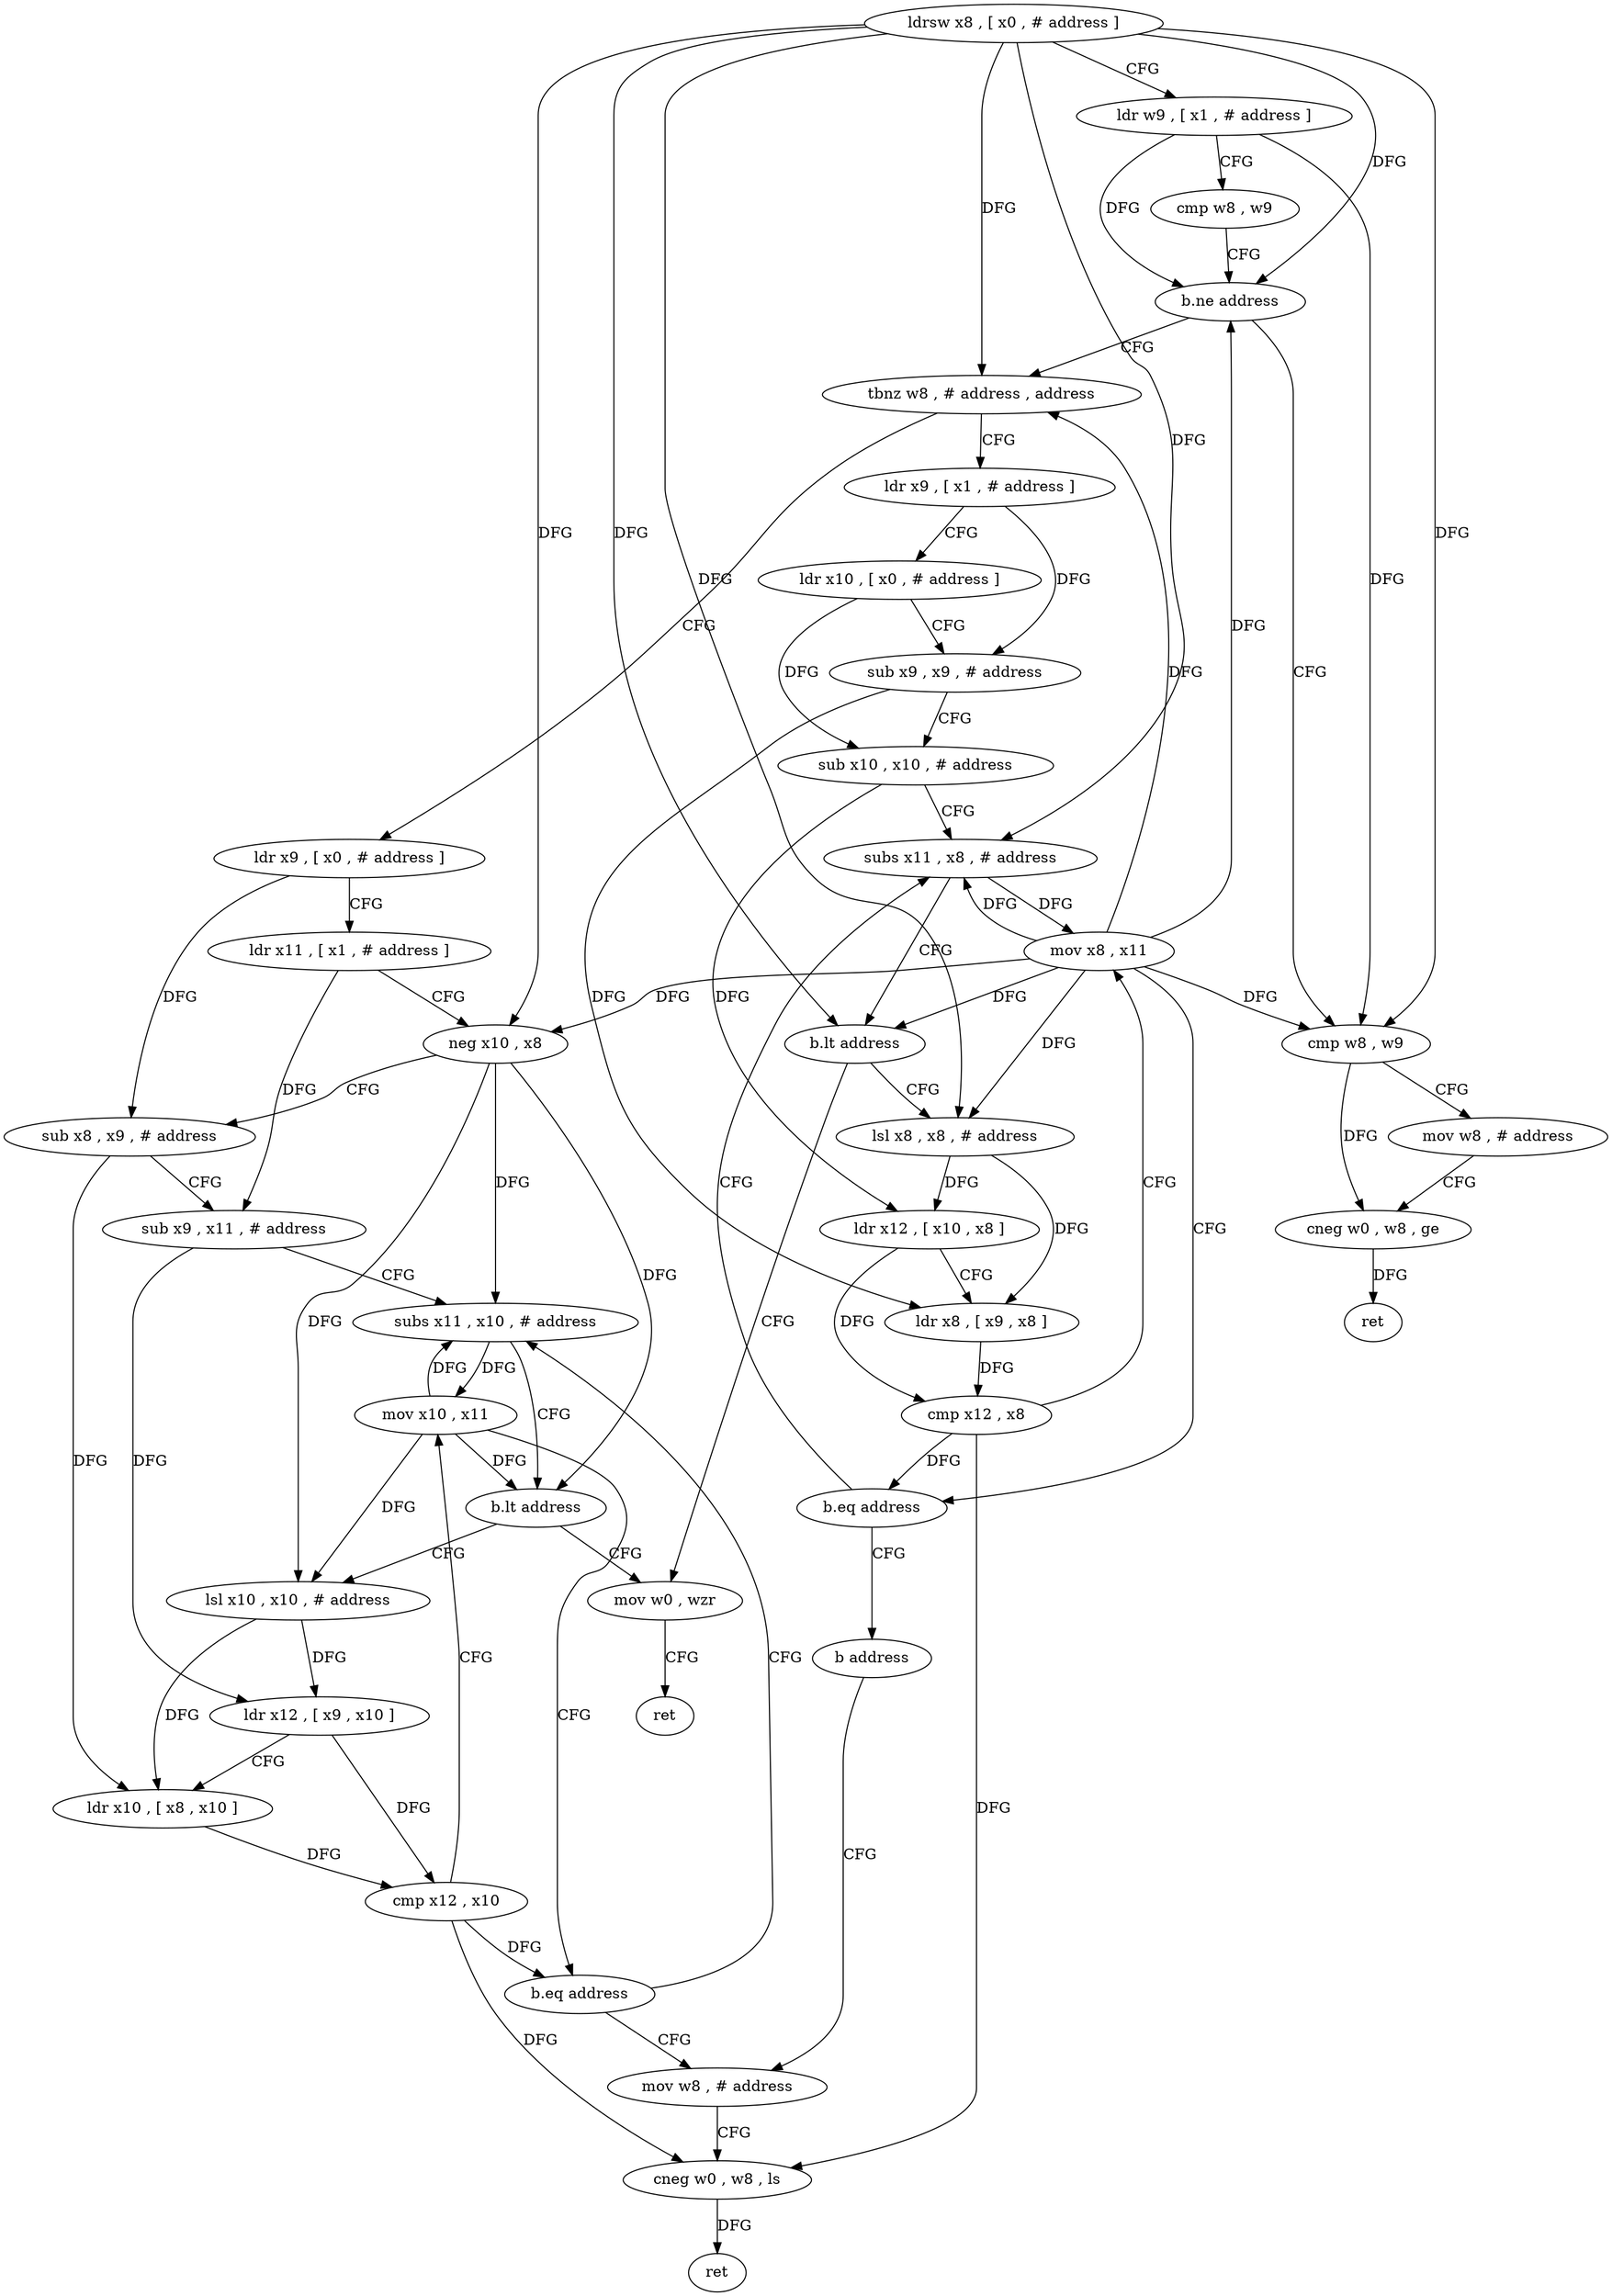 digraph "func" {
"4230260" [label = "ldrsw x8 , [ x0 , # address ]" ]
"4230264" [label = "ldr w9 , [ x1 , # address ]" ]
"4230268" [label = "cmp w8 , w9" ]
"4230272" [label = "b.ne address" ]
"4230332" [label = "cmp w8 , w9" ]
"4230276" [label = "tbnz w8 , # address , address" ]
"4230336" [label = "mov w8 , # address" ]
"4230340" [label = "cneg w0 , w8 , ge" ]
"4230344" [label = "ret" ]
"4230348" [label = "ldr x9 , [ x0 , # address ]" ]
"4230280" [label = "ldr x9 , [ x1 , # address ]" ]
"4230352" [label = "ldr x11 , [ x1 , # address ]" ]
"4230356" [label = "neg x10 , x8" ]
"4230360" [label = "sub x8 , x9 , # address" ]
"4230364" [label = "sub x9 , x11 , # address" ]
"4230368" [label = "subs x11 , x10 , # address" ]
"4230284" [label = "ldr x10 , [ x0 , # address ]" ]
"4230288" [label = "sub x9 , x9 , # address" ]
"4230292" [label = "sub x10 , x10 , # address" ]
"4230296" [label = "subs x11 , x8 , # address" ]
"4230412" [label = "mov w0 , wzr" ]
"4230416" [label = "ret" ]
"4230376" [label = "lsl x10 , x10 , # address" ]
"4230380" [label = "ldr x12 , [ x9 , x10 ]" ]
"4230384" [label = "ldr x10 , [ x8 , x10 ]" ]
"4230388" [label = "cmp x12 , x10" ]
"4230392" [label = "mov x10 , x11" ]
"4230396" [label = "b.eq address" ]
"4230400" [label = "mov w8 , # address" ]
"4230304" [label = "lsl x8 , x8 , # address" ]
"4230308" [label = "ldr x12 , [ x10 , x8 ]" ]
"4230312" [label = "ldr x8 , [ x9 , x8 ]" ]
"4230316" [label = "cmp x12 , x8" ]
"4230320" [label = "mov x8 , x11" ]
"4230324" [label = "b.eq address" ]
"4230328" [label = "b address" ]
"4230372" [label = "b.lt address" ]
"4230404" [label = "cneg w0 , w8 , ls" ]
"4230408" [label = "ret" ]
"4230300" [label = "b.lt address" ]
"4230260" -> "4230264" [ label = "CFG" ]
"4230260" -> "4230272" [ label = "DFG" ]
"4230260" -> "4230332" [ label = "DFG" ]
"4230260" -> "4230276" [ label = "DFG" ]
"4230260" -> "4230356" [ label = "DFG" ]
"4230260" -> "4230296" [ label = "DFG" ]
"4230260" -> "4230300" [ label = "DFG" ]
"4230260" -> "4230304" [ label = "DFG" ]
"4230264" -> "4230268" [ label = "CFG" ]
"4230264" -> "4230272" [ label = "DFG" ]
"4230264" -> "4230332" [ label = "DFG" ]
"4230268" -> "4230272" [ label = "CFG" ]
"4230272" -> "4230332" [ label = "CFG" ]
"4230272" -> "4230276" [ label = "CFG" ]
"4230332" -> "4230336" [ label = "CFG" ]
"4230332" -> "4230340" [ label = "DFG" ]
"4230276" -> "4230348" [ label = "CFG" ]
"4230276" -> "4230280" [ label = "CFG" ]
"4230336" -> "4230340" [ label = "CFG" ]
"4230340" -> "4230344" [ label = "DFG" ]
"4230348" -> "4230352" [ label = "CFG" ]
"4230348" -> "4230360" [ label = "DFG" ]
"4230280" -> "4230284" [ label = "CFG" ]
"4230280" -> "4230288" [ label = "DFG" ]
"4230352" -> "4230356" [ label = "CFG" ]
"4230352" -> "4230364" [ label = "DFG" ]
"4230356" -> "4230360" [ label = "CFG" ]
"4230356" -> "4230368" [ label = "DFG" ]
"4230356" -> "4230372" [ label = "DFG" ]
"4230356" -> "4230376" [ label = "DFG" ]
"4230360" -> "4230364" [ label = "CFG" ]
"4230360" -> "4230384" [ label = "DFG" ]
"4230364" -> "4230368" [ label = "CFG" ]
"4230364" -> "4230380" [ label = "DFG" ]
"4230368" -> "4230372" [ label = "CFG" ]
"4230368" -> "4230392" [ label = "DFG" ]
"4230284" -> "4230288" [ label = "CFG" ]
"4230284" -> "4230292" [ label = "DFG" ]
"4230288" -> "4230292" [ label = "CFG" ]
"4230288" -> "4230312" [ label = "DFG" ]
"4230292" -> "4230296" [ label = "CFG" ]
"4230292" -> "4230308" [ label = "DFG" ]
"4230296" -> "4230300" [ label = "CFG" ]
"4230296" -> "4230320" [ label = "DFG" ]
"4230412" -> "4230416" [ label = "CFG" ]
"4230376" -> "4230380" [ label = "DFG" ]
"4230376" -> "4230384" [ label = "DFG" ]
"4230380" -> "4230384" [ label = "CFG" ]
"4230380" -> "4230388" [ label = "DFG" ]
"4230384" -> "4230388" [ label = "DFG" ]
"4230388" -> "4230392" [ label = "CFG" ]
"4230388" -> "4230396" [ label = "DFG" ]
"4230388" -> "4230404" [ label = "DFG" ]
"4230392" -> "4230396" [ label = "CFG" ]
"4230392" -> "4230368" [ label = "DFG" ]
"4230392" -> "4230372" [ label = "DFG" ]
"4230392" -> "4230376" [ label = "DFG" ]
"4230396" -> "4230368" [ label = "CFG" ]
"4230396" -> "4230400" [ label = "CFG" ]
"4230400" -> "4230404" [ label = "CFG" ]
"4230304" -> "4230308" [ label = "DFG" ]
"4230304" -> "4230312" [ label = "DFG" ]
"4230308" -> "4230312" [ label = "CFG" ]
"4230308" -> "4230316" [ label = "DFG" ]
"4230312" -> "4230316" [ label = "DFG" ]
"4230316" -> "4230320" [ label = "CFG" ]
"4230316" -> "4230324" [ label = "DFG" ]
"4230316" -> "4230404" [ label = "DFG" ]
"4230320" -> "4230324" [ label = "CFG" ]
"4230320" -> "4230276" [ label = "DFG" ]
"4230320" -> "4230356" [ label = "DFG" ]
"4230320" -> "4230296" [ label = "DFG" ]
"4230320" -> "4230300" [ label = "DFG" ]
"4230320" -> "4230304" [ label = "DFG" ]
"4230320" -> "4230272" [ label = "DFG" ]
"4230320" -> "4230332" [ label = "DFG" ]
"4230324" -> "4230296" [ label = "CFG" ]
"4230324" -> "4230328" [ label = "CFG" ]
"4230328" -> "4230400" [ label = "CFG" ]
"4230372" -> "4230412" [ label = "CFG" ]
"4230372" -> "4230376" [ label = "CFG" ]
"4230404" -> "4230408" [ label = "DFG" ]
"4230300" -> "4230412" [ label = "CFG" ]
"4230300" -> "4230304" [ label = "CFG" ]
}
